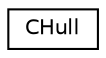 digraph "Graphical Class Hierarchy"
{
  edge [fontname="Helvetica",fontsize="10",labelfontname="Helvetica",labelfontsize="10"];
  node [fontname="Helvetica",fontsize="10",shape=record];
  rankdir="LR";
  Node1 [label="CHull",height=0.2,width=0.4,color="black", fillcolor="white", style="filled",URL="$class_c_hull.html"];
}

